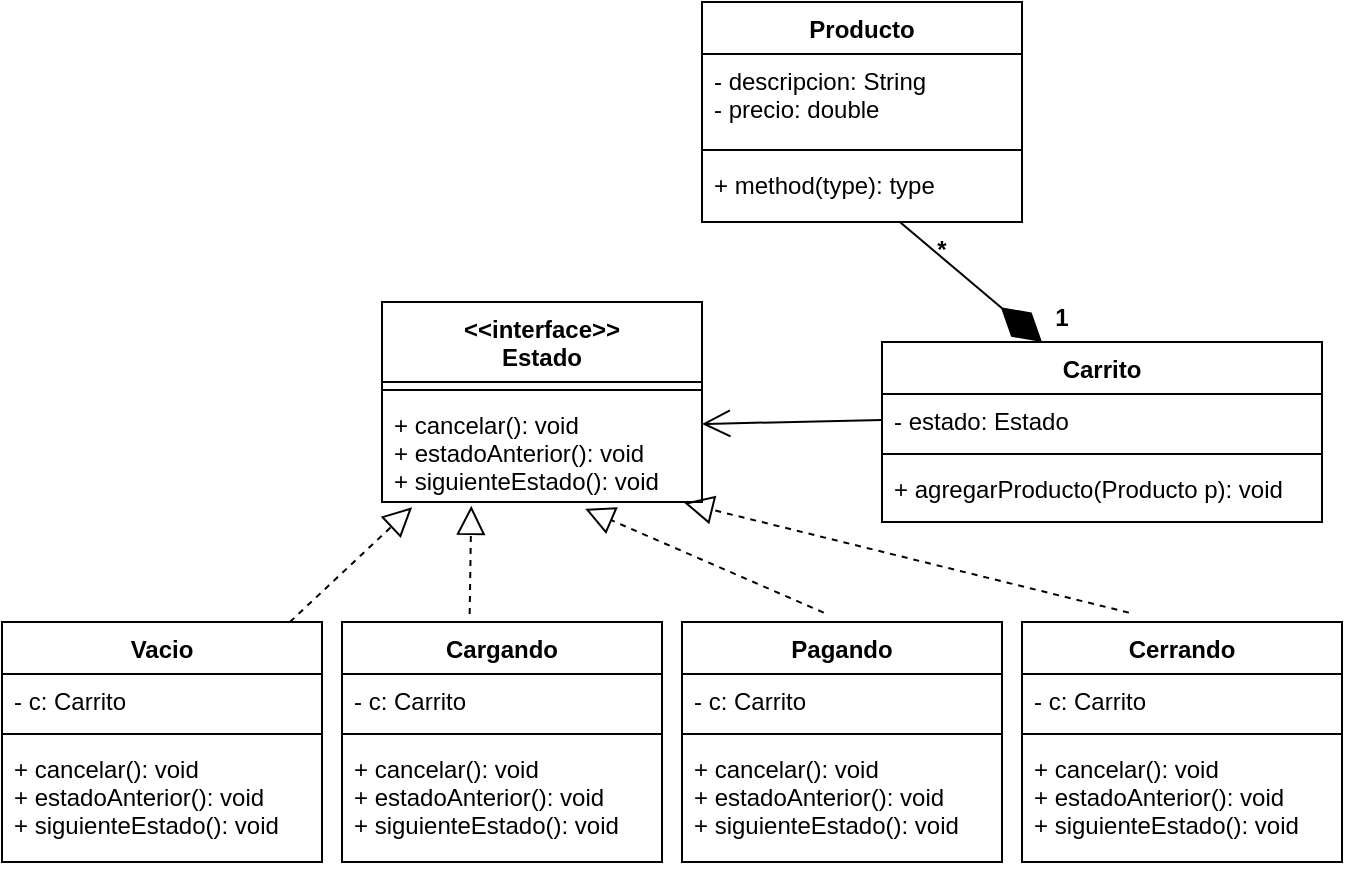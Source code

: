 <mxfile version="20.3.3" type="device"><diagram id="dnfNrZz6dLC7z2miyoNK" name="Página-1"><mxGraphModel dx="1366" dy="427" grid="1" gridSize="10" guides="1" tooltips="1" connect="1" arrows="1" fold="1" page="1" pageScale="1" pageWidth="827" pageHeight="1169" math="0" shadow="0"><root><mxCell id="0"/><mxCell id="1" parent="0"/><mxCell id="rQbZMU6PmQ3YCdsqXumH-5" value="&lt;&lt;interface&gt;&gt;&#10;Estado" style="swimlane;fontStyle=1;align=center;verticalAlign=top;childLayout=stackLayout;horizontal=1;startSize=40;horizontalStack=0;resizeParent=1;resizeParentMax=0;resizeLast=0;collapsible=1;marginBottom=0;" parent="1" vertex="1"><mxGeometry x="140" y="150" width="160" height="100" as="geometry"/></mxCell><mxCell id="rQbZMU6PmQ3YCdsqXumH-7" value="" style="line;strokeWidth=1;fillColor=none;align=left;verticalAlign=middle;spacingTop=-1;spacingLeft=3;spacingRight=3;rotatable=0;labelPosition=right;points=[];portConstraint=eastwest;strokeColor=inherit;" parent="rQbZMU6PmQ3YCdsqXumH-5" vertex="1"><mxGeometry y="40" width="160" height="8" as="geometry"/></mxCell><mxCell id="rQbZMU6PmQ3YCdsqXumH-8" value="+ cancelar(): void&#10;+ estadoAnterior(): void&#10;+ siguienteEstado(): void" style="text;strokeColor=none;fillColor=none;align=left;verticalAlign=top;spacingLeft=4;spacingRight=4;overflow=hidden;rotatable=0;points=[[0,0.5],[1,0.5]];portConstraint=eastwest;" parent="rQbZMU6PmQ3YCdsqXumH-5" vertex="1"><mxGeometry y="48" width="160" height="52" as="geometry"/></mxCell><mxCell id="rQbZMU6PmQ3YCdsqXumH-9" value="" style="endArrow=open;endFill=1;endSize=12;html=1;rounded=0;exitX=0;exitY=0.5;exitDx=0;exitDy=0;" parent="1" edge="1"><mxGeometry width="160" relative="1" as="geometry"><mxPoint x="390" y="209" as="sourcePoint"/><mxPoint x="300" y="211" as="targetPoint"/></mxGeometry></mxCell><mxCell id="rQbZMU6PmQ3YCdsqXumH-13" value="Cargando" style="swimlane;fontStyle=1;align=center;verticalAlign=top;childLayout=stackLayout;horizontal=1;startSize=26;horizontalStack=0;resizeParent=1;resizeParentMax=0;resizeLast=0;collapsible=1;marginBottom=0;" parent="1" vertex="1"><mxGeometry x="120" y="310" width="160" height="120" as="geometry"/></mxCell><mxCell id="rQbZMU6PmQ3YCdsqXumH-14" value="- c: Carrito" style="text;strokeColor=none;fillColor=none;align=left;verticalAlign=top;spacingLeft=4;spacingRight=4;overflow=hidden;rotatable=0;points=[[0,0.5],[1,0.5]];portConstraint=eastwest;" parent="rQbZMU6PmQ3YCdsqXumH-13" vertex="1"><mxGeometry y="26" width="160" height="26" as="geometry"/></mxCell><mxCell id="rQbZMU6PmQ3YCdsqXumH-15" value="" style="line;strokeWidth=1;fillColor=none;align=left;verticalAlign=middle;spacingTop=-1;spacingLeft=3;spacingRight=3;rotatable=0;labelPosition=right;points=[];portConstraint=eastwest;strokeColor=inherit;" parent="rQbZMU6PmQ3YCdsqXumH-13" vertex="1"><mxGeometry y="52" width="160" height="8" as="geometry"/></mxCell><mxCell id="rQbZMU6PmQ3YCdsqXumH-16" value="+ cancelar(): void&#10;+ estadoAnterior(): void&#10;+ siguienteEstado(): void" style="text;strokeColor=none;fillColor=none;align=left;verticalAlign=top;spacingLeft=4;spacingRight=4;overflow=hidden;rotatable=0;points=[[0,0.5],[1,0.5]];portConstraint=eastwest;" parent="rQbZMU6PmQ3YCdsqXumH-13" vertex="1"><mxGeometry y="60" width="160" height="60" as="geometry"/></mxCell><mxCell id="rQbZMU6PmQ3YCdsqXumH-17" value="Pagando" style="swimlane;fontStyle=1;align=center;verticalAlign=top;childLayout=stackLayout;horizontal=1;startSize=26;horizontalStack=0;resizeParent=1;resizeParentMax=0;resizeLast=0;collapsible=1;marginBottom=0;" parent="1" vertex="1"><mxGeometry x="290" y="310" width="160" height="120" as="geometry"/></mxCell><mxCell id="rQbZMU6PmQ3YCdsqXumH-18" value="- c: Carrito" style="text;strokeColor=none;fillColor=none;align=left;verticalAlign=top;spacingLeft=4;spacingRight=4;overflow=hidden;rotatable=0;points=[[0,0.5],[1,0.5]];portConstraint=eastwest;" parent="rQbZMU6PmQ3YCdsqXumH-17" vertex="1"><mxGeometry y="26" width="160" height="26" as="geometry"/></mxCell><mxCell id="rQbZMU6PmQ3YCdsqXumH-19" value="" style="line;strokeWidth=1;fillColor=none;align=left;verticalAlign=middle;spacingTop=-1;spacingLeft=3;spacingRight=3;rotatable=0;labelPosition=right;points=[];portConstraint=eastwest;strokeColor=inherit;" parent="rQbZMU6PmQ3YCdsqXumH-17" vertex="1"><mxGeometry y="52" width="160" height="8" as="geometry"/></mxCell><mxCell id="rQbZMU6PmQ3YCdsqXumH-20" value="+ cancelar(): void&#10;+ estadoAnterior(): void&#10;+ siguienteEstado(): void" style="text;strokeColor=none;fillColor=none;align=left;verticalAlign=top;spacingLeft=4;spacingRight=4;overflow=hidden;rotatable=0;points=[[0,0.5],[1,0.5]];portConstraint=eastwest;" parent="rQbZMU6PmQ3YCdsqXumH-17" vertex="1"><mxGeometry y="60" width="160" height="60" as="geometry"/></mxCell><mxCell id="rQbZMU6PmQ3YCdsqXumH-21" value="Cerrando" style="swimlane;fontStyle=1;align=center;verticalAlign=top;childLayout=stackLayout;horizontal=1;startSize=26;horizontalStack=0;resizeParent=1;resizeParentMax=0;resizeLast=0;collapsible=1;marginBottom=0;" parent="1" vertex="1"><mxGeometry x="460" y="310" width="160" height="120" as="geometry"><mxRectangle x="480" y="310" width="110" height="30" as="alternateBounds"/></mxGeometry></mxCell><mxCell id="rQbZMU6PmQ3YCdsqXumH-22" value="- c: Carrito" style="text;strokeColor=none;fillColor=none;align=left;verticalAlign=top;spacingLeft=4;spacingRight=4;overflow=hidden;rotatable=0;points=[[0,0.5],[1,0.5]];portConstraint=eastwest;" parent="rQbZMU6PmQ3YCdsqXumH-21" vertex="1"><mxGeometry y="26" width="160" height="26" as="geometry"/></mxCell><mxCell id="rQbZMU6PmQ3YCdsqXumH-23" value="" style="line;strokeWidth=1;fillColor=none;align=left;verticalAlign=middle;spacingTop=-1;spacingLeft=3;spacingRight=3;rotatable=0;labelPosition=right;points=[];portConstraint=eastwest;strokeColor=inherit;" parent="rQbZMU6PmQ3YCdsqXumH-21" vertex="1"><mxGeometry y="52" width="160" height="8" as="geometry"/></mxCell><mxCell id="rQbZMU6PmQ3YCdsqXumH-24" value="+ cancelar(): void&#10;+ estadoAnterior(): void&#10;+ siguienteEstado(): void" style="text;strokeColor=none;fillColor=none;align=left;verticalAlign=top;spacingLeft=4;spacingRight=4;overflow=hidden;rotatable=0;points=[[0,0.5],[1,0.5]];portConstraint=eastwest;" parent="rQbZMU6PmQ3YCdsqXumH-21" vertex="1"><mxGeometry y="60" width="160" height="60" as="geometry"/></mxCell><mxCell id="rQbZMU6PmQ3YCdsqXumH-25" value="Vacio" style="swimlane;fontStyle=1;align=center;verticalAlign=top;childLayout=stackLayout;horizontal=1;startSize=26;horizontalStack=0;resizeParent=1;resizeParentMax=0;resizeLast=0;collapsible=1;marginBottom=0;" parent="1" vertex="1"><mxGeometry x="-50" y="310" width="160" height="120" as="geometry"/></mxCell><mxCell id="rQbZMU6PmQ3YCdsqXumH-26" value="- c: Carrito" style="text;strokeColor=none;fillColor=none;align=left;verticalAlign=top;spacingLeft=4;spacingRight=4;overflow=hidden;rotatable=0;points=[[0,0.5],[1,0.5]];portConstraint=eastwest;" parent="rQbZMU6PmQ3YCdsqXumH-25" vertex="1"><mxGeometry y="26" width="160" height="26" as="geometry"/></mxCell><mxCell id="rQbZMU6PmQ3YCdsqXumH-27" value="" style="line;strokeWidth=1;fillColor=none;align=left;verticalAlign=middle;spacingTop=-1;spacingLeft=3;spacingRight=3;rotatable=0;labelPosition=right;points=[];portConstraint=eastwest;strokeColor=inherit;" parent="rQbZMU6PmQ3YCdsqXumH-25" vertex="1"><mxGeometry y="52" width="160" height="8" as="geometry"/></mxCell><mxCell id="rQbZMU6PmQ3YCdsqXumH-28" value="+ cancelar(): void&#10;+ estadoAnterior(): void&#10;+ siguienteEstado(): void" style="text;strokeColor=none;fillColor=none;align=left;verticalAlign=top;spacingLeft=4;spacingRight=4;overflow=hidden;rotatable=0;points=[[0,0.5],[1,0.5]];portConstraint=eastwest;" parent="rQbZMU6PmQ3YCdsqXumH-25" vertex="1"><mxGeometry y="60" width="160" height="60" as="geometry"/></mxCell><mxCell id="rQbZMU6PmQ3YCdsqXumH-29" value="" style="endArrow=block;dashed=1;endFill=0;endSize=12;html=1;rounded=0;entryX=0.279;entryY=1.037;entryDx=0;entryDy=0;entryPerimeter=0;exitX=0.399;exitY=-0.033;exitDx=0;exitDy=0;exitPerimeter=0;" parent="1" source="rQbZMU6PmQ3YCdsqXumH-13" target="rQbZMU6PmQ3YCdsqXumH-8" edge="1"><mxGeometry width="160" relative="1" as="geometry"><mxPoint x="260" y="280" as="sourcePoint"/><mxPoint x="420" y="280" as="targetPoint"/></mxGeometry></mxCell><mxCell id="rQbZMU6PmQ3YCdsqXumH-30" value="" style="endArrow=block;dashed=1;endFill=0;endSize=12;html=1;rounded=0;entryX=0.635;entryY=1.066;entryDx=0;entryDy=0;entryPerimeter=0;exitX=0.443;exitY=-0.039;exitDx=0;exitDy=0;exitPerimeter=0;" parent="1" source="rQbZMU6PmQ3YCdsqXumH-17" target="rQbZMU6PmQ3YCdsqXumH-8" edge="1"><mxGeometry width="160" relative="1" as="geometry"><mxPoint x="193.84" y="316.04" as="sourcePoint"/><mxPoint x="194.64" y="261.924" as="targetPoint"/></mxGeometry></mxCell><mxCell id="rQbZMU6PmQ3YCdsqXumH-31" value="" style="endArrow=block;dashed=1;endFill=0;endSize=12;html=1;rounded=0;entryX=0.945;entryY=1.009;entryDx=0;entryDy=0;entryPerimeter=0;exitX=0.334;exitY=-0.039;exitDx=0;exitDy=0;exitPerimeter=0;" parent="1" source="rQbZMU6PmQ3YCdsqXumH-21" target="rQbZMU6PmQ3YCdsqXumH-8" edge="1"><mxGeometry width="160" relative="1" as="geometry"><mxPoint x="203.84" y="326.04" as="sourcePoint"/><mxPoint x="204.64" y="271.924" as="targetPoint"/></mxGeometry></mxCell><mxCell id="rQbZMU6PmQ3YCdsqXumH-32" value="" style="endArrow=block;dashed=1;endFill=0;endSize=12;html=1;rounded=0;entryX=0.094;entryY=1.051;entryDx=0;entryDy=0;entryPerimeter=0;" parent="1" source="rQbZMU6PmQ3YCdsqXumH-25" target="rQbZMU6PmQ3YCdsqXumH-8" edge="1"><mxGeometry width="160" relative="1" as="geometry"><mxPoint x="523.44" y="315.32" as="sourcePoint"/><mxPoint x="301.2" y="260.468" as="targetPoint"/></mxGeometry></mxCell><mxCell id="9dkt38G1O6eXpYSKVx36-1" value="Producto" style="swimlane;fontStyle=1;align=center;verticalAlign=top;childLayout=stackLayout;horizontal=1;startSize=26;horizontalStack=0;resizeParent=1;resizeParentMax=0;resizeLast=0;collapsible=1;marginBottom=0;" vertex="1" parent="1"><mxGeometry x="300" width="160" height="110" as="geometry"/></mxCell><mxCell id="9dkt38G1O6eXpYSKVx36-2" value="- descripcion: String&#10;- precio: double" style="text;strokeColor=none;fillColor=none;align=left;verticalAlign=top;spacingLeft=4;spacingRight=4;overflow=hidden;rotatable=0;points=[[0,0.5],[1,0.5]];portConstraint=eastwest;" vertex="1" parent="9dkt38G1O6eXpYSKVx36-1"><mxGeometry y="26" width="160" height="44" as="geometry"/></mxCell><mxCell id="9dkt38G1O6eXpYSKVx36-3" value="" style="line;strokeWidth=1;fillColor=none;align=left;verticalAlign=middle;spacingTop=-1;spacingLeft=3;spacingRight=3;rotatable=0;labelPosition=right;points=[];portConstraint=eastwest;strokeColor=inherit;" vertex="1" parent="9dkt38G1O6eXpYSKVx36-1"><mxGeometry y="70" width="160" height="8" as="geometry"/></mxCell><mxCell id="9dkt38G1O6eXpYSKVx36-4" value="+ method(type): type" style="text;strokeColor=none;fillColor=none;align=left;verticalAlign=top;spacingLeft=4;spacingRight=4;overflow=hidden;rotatable=0;points=[[0,0.5],[1,0.5]];portConstraint=eastwest;" vertex="1" parent="9dkt38G1O6eXpYSKVx36-1"><mxGeometry y="78" width="160" height="32" as="geometry"/></mxCell><mxCell id="9dkt38G1O6eXpYSKVx36-5" value="" style="endArrow=diamondThin;endFill=1;endSize=24;html=1;rounded=0;entryX=0.5;entryY=0;entryDx=0;entryDy=0;" edge="1" parent="1" source="9dkt38G1O6eXpYSKVx36-4"><mxGeometry width="160" relative="1" as="geometry"><mxPoint x="-40" y="260" as="sourcePoint"/><mxPoint x="470" y="170" as="targetPoint"/></mxGeometry></mxCell><mxCell id="9dkt38G1O6eXpYSKVx36-6" value="*" style="text;align=center;fontStyle=1;verticalAlign=middle;spacingLeft=3;spacingRight=3;strokeColor=none;rotatable=0;points=[[0,0.5],[1,0.5]];portConstraint=eastwest;" vertex="1" parent="1"><mxGeometry x="380" y="110" width="80" height="26" as="geometry"/></mxCell><mxCell id="9dkt38G1O6eXpYSKVx36-7" value="1" style="text;align=center;fontStyle=1;verticalAlign=middle;spacingLeft=3;spacingRight=3;strokeColor=none;rotatable=0;points=[[0,0.5],[1,0.5]];portConstraint=eastwest;" vertex="1" parent="1"><mxGeometry x="440" y="144" width="80" height="26" as="geometry"/></mxCell><mxCell id="9dkt38G1O6eXpYSKVx36-8" value="Carrito" style="swimlane;fontStyle=1;align=center;verticalAlign=top;childLayout=stackLayout;horizontal=1;startSize=26;horizontalStack=0;resizeParent=1;resizeParentMax=0;resizeLast=0;collapsible=1;marginBottom=0;" vertex="1" parent="1"><mxGeometry x="390" y="170" width="220" height="90" as="geometry"><mxRectangle x="480" y="310" width="110" height="30" as="alternateBounds"/></mxGeometry></mxCell><mxCell id="9dkt38G1O6eXpYSKVx36-9" value="- estado: Estado" style="text;strokeColor=none;fillColor=none;align=left;verticalAlign=top;spacingLeft=4;spacingRight=4;overflow=hidden;rotatable=0;points=[[0,0.5],[1,0.5]];portConstraint=eastwest;" vertex="1" parent="9dkt38G1O6eXpYSKVx36-8"><mxGeometry y="26" width="220" height="26" as="geometry"/></mxCell><mxCell id="9dkt38G1O6eXpYSKVx36-10" value="" style="line;strokeWidth=1;fillColor=none;align=left;verticalAlign=middle;spacingTop=-1;spacingLeft=3;spacingRight=3;rotatable=0;labelPosition=right;points=[];portConstraint=eastwest;strokeColor=inherit;" vertex="1" parent="9dkt38G1O6eXpYSKVx36-8"><mxGeometry y="52" width="220" height="8" as="geometry"/></mxCell><mxCell id="9dkt38G1O6eXpYSKVx36-11" value="+ agregarProducto(Producto p): void" style="text;strokeColor=none;fillColor=none;align=left;verticalAlign=top;spacingLeft=4;spacingRight=4;overflow=hidden;rotatable=0;points=[[0,0.5],[1,0.5]];portConstraint=eastwest;" vertex="1" parent="9dkt38G1O6eXpYSKVx36-8"><mxGeometry y="60" width="220" height="30" as="geometry"/></mxCell></root></mxGraphModel></diagram></mxfile>
